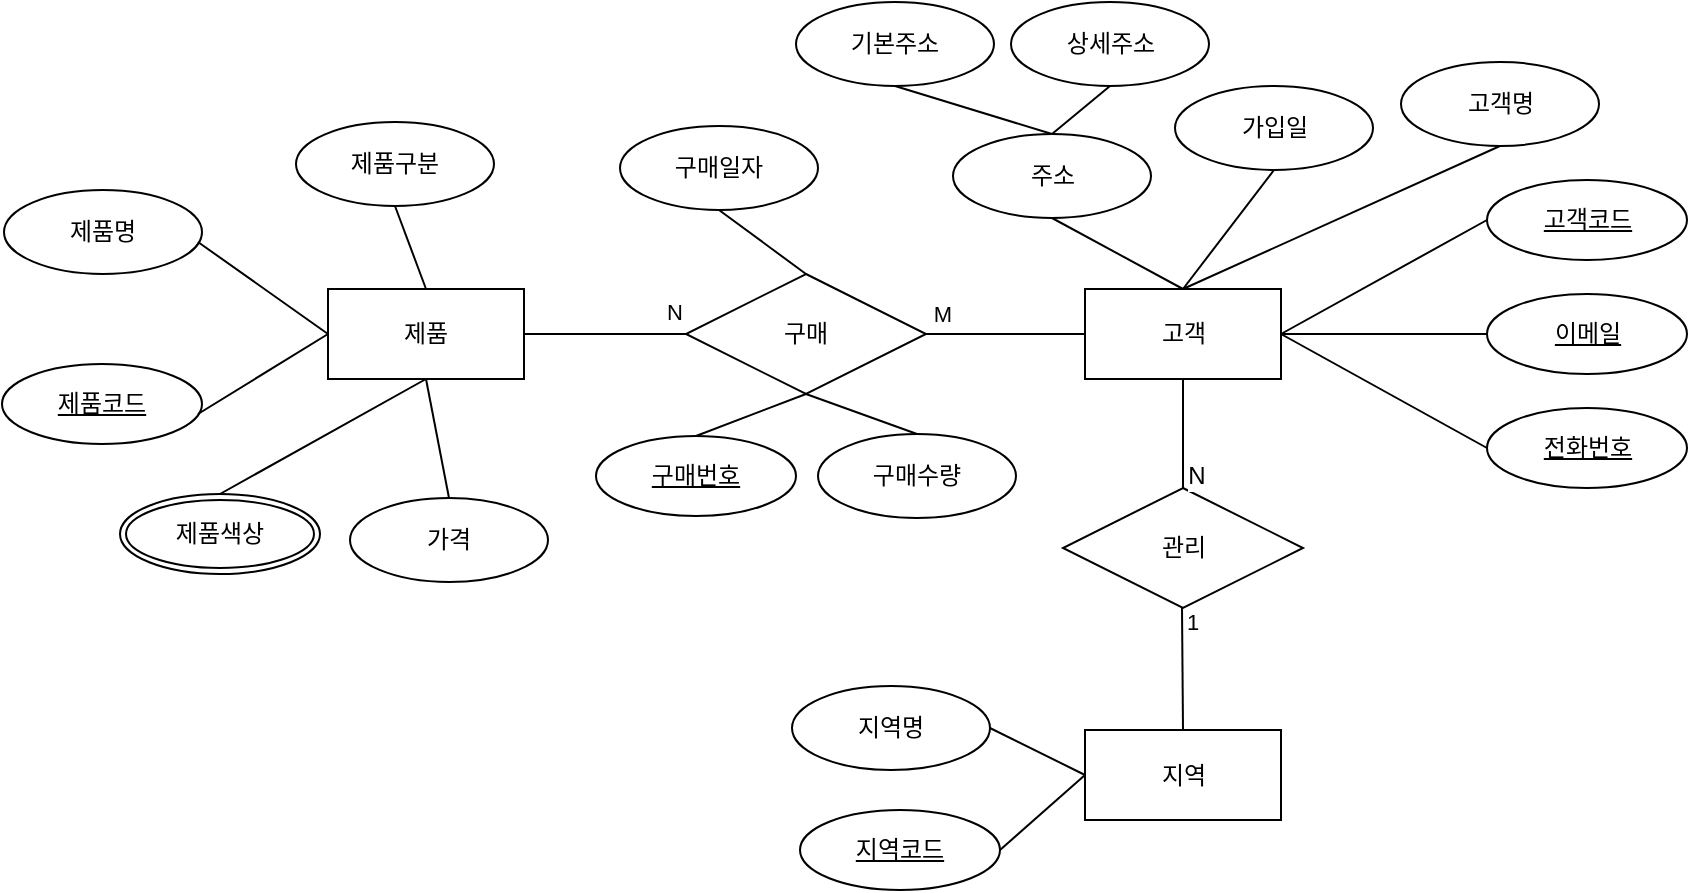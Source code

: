 <mxfile version="24.0.3" type="github">
  <diagram name="페이지-1" id="bVwKme7671T3SDIS964Z">
    <mxGraphModel dx="1905" dy="1344" grid="0" gridSize="10" guides="1" tooltips="1" connect="1" arrows="1" fold="1" page="0" pageScale="1" pageWidth="827" pageHeight="1169" math="0" shadow="0">
      <root>
        <mxCell id="0" />
        <mxCell id="1" parent="0" />
        <mxCell id="n4jW_Q1CBhHd4h7Z5beU-3" value="고객" style="whiteSpace=wrap;html=1;align=center;" parent="1" vertex="1">
          <mxGeometry x="-62.5" y="-610.5" width="98" height="45" as="geometry" />
        </mxCell>
        <mxCell id="n4jW_Q1CBhHd4h7Z5beU-4" value="고객명" style="ellipse;whiteSpace=wrap;html=1;align=center;" parent="1" vertex="1">
          <mxGeometry x="95.5" y="-724" width="99" height="42" as="geometry" />
        </mxCell>
        <mxCell id="n4jW_Q1CBhHd4h7Z5beU-5" value="" style="endArrow=none;html=1;rounded=0;fontSize=12;startSize=8;endSize=8;curved=1;exitX=0.5;exitY=1;exitDx=0;exitDy=0;entryX=0.5;entryY=0;entryDx=0;entryDy=0;" parent="1" source="n4jW_Q1CBhHd4h7Z5beU-4" target="n4jW_Q1CBhHd4h7Z5beU-3" edge="1">
          <mxGeometry relative="1" as="geometry">
            <mxPoint x="143.5" y="-678" as="sourcePoint" />
            <mxPoint x="-16" y="-610" as="targetPoint" />
          </mxGeometry>
        </mxCell>
        <mxCell id="n4jW_Q1CBhHd4h7Z5beU-6" value="전화번호" style="ellipse;whiteSpace=wrap;html=1;align=center;fontStyle=4;" parent="1" vertex="1">
          <mxGeometry x="138.5" y="-551" width="100" height="40" as="geometry" />
        </mxCell>
        <mxCell id="n4jW_Q1CBhHd4h7Z5beU-7" value="" style="endArrow=none;html=1;rounded=0;fontSize=12;startSize=8;endSize=8;curved=1;exitX=0;exitY=0.5;exitDx=0;exitDy=0;entryX=1;entryY=0.5;entryDx=0;entryDy=0;" parent="1" source="n4jW_Q1CBhHd4h7Z5beU-6" target="n4jW_Q1CBhHd4h7Z5beU-3" edge="1">
          <mxGeometry relative="1" as="geometry">
            <mxPoint x="-133.5" y="-579" as="sourcePoint" />
            <mxPoint x="-52.5" y="-578" as="targetPoint" />
          </mxGeometry>
        </mxCell>
        <mxCell id="n4jW_Q1CBhHd4h7Z5beU-8" value="이메일" style="ellipse;whiteSpace=wrap;html=1;align=center;fontStyle=4;" parent="1" vertex="1">
          <mxGeometry x="138.5" y="-608" width="100" height="40" as="geometry" />
        </mxCell>
        <mxCell id="n4jW_Q1CBhHd4h7Z5beU-9" value="" style="endArrow=none;html=1;rounded=0;fontSize=12;startSize=8;endSize=8;curved=1;exitX=0;exitY=0.5;exitDx=0;exitDy=0;entryX=1;entryY=0.5;entryDx=0;entryDy=0;" parent="1" source="n4jW_Q1CBhHd4h7Z5beU-8" target="n4jW_Q1CBhHd4h7Z5beU-3" edge="1">
          <mxGeometry relative="1" as="geometry">
            <mxPoint x="-112.5" y="-515" as="sourcePoint" />
            <mxPoint x="-16.5" y="-565" as="targetPoint" />
          </mxGeometry>
        </mxCell>
        <mxCell id="n4jW_Q1CBhHd4h7Z5beU-10" value="고객코드" style="ellipse;whiteSpace=wrap;html=1;align=center;fontStyle=4;" parent="1" vertex="1">
          <mxGeometry x="138.5" y="-665" width="100" height="40" as="geometry" />
        </mxCell>
        <mxCell id="n4jW_Q1CBhHd4h7Z5beU-11" value="" style="endArrow=none;html=1;rounded=0;fontSize=12;startSize=8;endSize=8;curved=1;entryX=1;entryY=0.5;entryDx=0;entryDy=0;exitX=0;exitY=0.5;exitDx=0;exitDy=0;" parent="1" source="n4jW_Q1CBhHd4h7Z5beU-10" target="n4jW_Q1CBhHd4h7Z5beU-3" edge="1">
          <mxGeometry relative="1" as="geometry">
            <mxPoint x="143.5" y="-629" as="sourcePoint" />
            <mxPoint x="-3.5" y="-555" as="targetPoint" />
          </mxGeometry>
        </mxCell>
        <mxCell id="n4jW_Q1CBhHd4h7Z5beU-12" value="주소" style="ellipse;whiteSpace=wrap;html=1;align=center;" parent="1" vertex="1">
          <mxGeometry x="-128.5" y="-688" width="99" height="42" as="geometry" />
        </mxCell>
        <mxCell id="n4jW_Q1CBhHd4h7Z5beU-13" value="기본주소" style="ellipse;whiteSpace=wrap;html=1;align=center;" parent="1" vertex="1">
          <mxGeometry x="-207" y="-754" width="99" height="42" as="geometry" />
        </mxCell>
        <mxCell id="n4jW_Q1CBhHd4h7Z5beU-14" value="상세주소" style="ellipse;whiteSpace=wrap;html=1;align=center;" parent="1" vertex="1">
          <mxGeometry x="-99.5" y="-754" width="99" height="42" as="geometry" />
        </mxCell>
        <mxCell id="n4jW_Q1CBhHd4h7Z5beU-15" value="" style="endArrow=none;html=1;rounded=0;fontSize=12;startSize=8;endSize=8;curved=1;exitX=0.5;exitY=1;exitDx=0;exitDy=0;entryX=0.5;entryY=0;entryDx=0;entryDy=0;" parent="1" source="n4jW_Q1CBhHd4h7Z5beU-13" target="n4jW_Q1CBhHd4h7Z5beU-12" edge="1">
          <mxGeometry relative="1" as="geometry">
            <mxPoint x="-165" y="-707" as="sourcePoint" />
            <mxPoint x="-86" y="-725" as="targetPoint" />
          </mxGeometry>
        </mxCell>
        <mxCell id="n4jW_Q1CBhHd4h7Z5beU-16" value="" style="endArrow=none;html=1;rounded=0;fontSize=12;startSize=8;endSize=8;curved=1;exitX=0.5;exitY=1;exitDx=0;exitDy=0;entryX=0.5;entryY=0;entryDx=0;entryDy=0;" parent="1" source="n4jW_Q1CBhHd4h7Z5beU-14" target="n4jW_Q1CBhHd4h7Z5beU-12" edge="1">
          <mxGeometry relative="1" as="geometry">
            <mxPoint x="-118.5" y="-738" as="sourcePoint" />
            <mxPoint x="-67.5" y="-710" as="targetPoint" />
          </mxGeometry>
        </mxCell>
        <mxCell id="n4jW_Q1CBhHd4h7Z5beU-17" value="" style="endArrow=none;html=1;rounded=0;fontSize=12;startSize=8;endSize=8;curved=1;exitX=0.5;exitY=0;exitDx=0;exitDy=0;entryX=0.5;entryY=1;entryDx=0;entryDy=0;" parent="1" source="n4jW_Q1CBhHd4h7Z5beU-3" target="n4jW_Q1CBhHd4h7Z5beU-12" edge="1">
          <mxGeometry relative="1" as="geometry">
            <mxPoint x="-32.5" y="-662" as="sourcePoint" />
            <mxPoint x="-104.5" y="-634" as="targetPoint" />
          </mxGeometry>
        </mxCell>
        <mxCell id="n4jW_Q1CBhHd4h7Z5beU-18" value="가입일" style="ellipse;whiteSpace=wrap;html=1;align=center;" parent="1" vertex="1">
          <mxGeometry x="-17.5" y="-712" width="99" height="42" as="geometry" />
        </mxCell>
        <mxCell id="n4jW_Q1CBhHd4h7Z5beU-19" value="" style="endArrow=none;html=1;rounded=0;fontSize=12;startSize=8;endSize=8;curved=1;exitX=0.5;exitY=1;exitDx=0;exitDy=0;entryX=0.5;entryY=0;entryDx=0;entryDy=0;" parent="1" source="n4jW_Q1CBhHd4h7Z5beU-18" target="n4jW_Q1CBhHd4h7Z5beU-3" edge="1">
          <mxGeometry relative="1" as="geometry">
            <mxPoint x="53.5" y="-655" as="sourcePoint" />
            <mxPoint x="24.5" y="-631" as="targetPoint" />
          </mxGeometry>
        </mxCell>
        <mxCell id="n4jW_Q1CBhHd4h7Z5beU-23" value="지역" style="whiteSpace=wrap;html=1;align=center;" parent="1" vertex="1">
          <mxGeometry x="-62.5" y="-390" width="98" height="45" as="geometry" />
        </mxCell>
        <mxCell id="n4jW_Q1CBhHd4h7Z5beU-24" value="지역코드" style="ellipse;whiteSpace=wrap;html=1;align=center;fontStyle=4;" parent="1" vertex="1">
          <mxGeometry x="-205" y="-350" width="100" height="40" as="geometry" />
        </mxCell>
        <mxCell id="n4jW_Q1CBhHd4h7Z5beU-25" value="지역명" style="ellipse;whiteSpace=wrap;html=1;align=center;" parent="1" vertex="1">
          <mxGeometry x="-209" y="-412" width="99" height="42" as="geometry" />
        </mxCell>
        <mxCell id="n4jW_Q1CBhHd4h7Z5beU-27" value="" style="endArrow=none;html=1;rounded=0;fontSize=12;startSize=8;endSize=8;curved=1;exitX=0;exitY=0.5;exitDx=0;exitDy=0;entryX=1;entryY=0.5;entryDx=0;entryDy=0;" parent="1" source="n4jW_Q1CBhHd4h7Z5beU-23" target="n4jW_Q1CBhHd4h7Z5beU-25" edge="1">
          <mxGeometry relative="1" as="geometry">
            <mxPoint x="-77.5" y="-385" as="sourcePoint" />
            <mxPoint x="-112.5" y="-411" as="targetPoint" />
          </mxGeometry>
        </mxCell>
        <mxCell id="n4jW_Q1CBhHd4h7Z5beU-28" value="" style="endArrow=none;html=1;rounded=0;fontSize=12;startSize=8;endSize=8;curved=1;exitX=0;exitY=0.5;exitDx=0;exitDy=0;entryX=1;entryY=0.5;entryDx=0;entryDy=0;" parent="1" source="n4jW_Q1CBhHd4h7Z5beU-23" target="n4jW_Q1CBhHd4h7Z5beU-24" edge="1">
          <mxGeometry relative="1" as="geometry">
            <mxPoint x="-67.5" y="-375" as="sourcePoint" />
            <mxPoint x="-91" y="-316" as="targetPoint" />
          </mxGeometry>
        </mxCell>
        <mxCell id="n4jW_Q1CBhHd4h7Z5beU-29" value="제품" style="whiteSpace=wrap;html=1;align=center;" parent="1" vertex="1">
          <mxGeometry x="-441" y="-610.5" width="98" height="45" as="geometry" />
        </mxCell>
        <mxCell id="n4jW_Q1CBhHd4h7Z5beU-30" value="제품코드" style="ellipse;whiteSpace=wrap;html=1;align=center;fontStyle=4;" parent="1" vertex="1">
          <mxGeometry x="-604" y="-573" width="100" height="40" as="geometry" />
        </mxCell>
        <mxCell id="n4jW_Q1CBhHd4h7Z5beU-31" value="제품명" style="ellipse;whiteSpace=wrap;html=1;align=center;" parent="1" vertex="1">
          <mxGeometry x="-603" y="-660" width="99" height="42" as="geometry" />
        </mxCell>
        <mxCell id="n4jW_Q1CBhHd4h7Z5beU-32" value="" style="endArrow=none;html=1;rounded=0;fontSize=12;startSize=8;endSize=8;curved=1;exitX=0;exitY=0.5;exitDx=0;exitDy=0;entryX=1;entryY=0.5;entryDx=0;entryDy=0;" parent="1" source="n4jW_Q1CBhHd4h7Z5beU-29" edge="1">
          <mxGeometry relative="1" as="geometry">
            <mxPoint x="-471" y="-608" as="sourcePoint" />
            <mxPoint x="-506" y="-634" as="targetPoint" />
          </mxGeometry>
        </mxCell>
        <mxCell id="n4jW_Q1CBhHd4h7Z5beU-33" value="" style="endArrow=none;html=1;rounded=0;fontSize=12;startSize=8;endSize=8;curved=1;exitX=0;exitY=0.5;exitDx=0;exitDy=0;entryX=1;entryY=0.5;entryDx=0;entryDy=0;" parent="1" source="n4jW_Q1CBhHd4h7Z5beU-29" edge="1">
          <mxGeometry relative="1" as="geometry">
            <mxPoint x="-461" y="-598" as="sourcePoint" />
            <mxPoint x="-506" y="-548" as="targetPoint" />
          </mxGeometry>
        </mxCell>
        <mxCell id="n4jW_Q1CBhHd4h7Z5beU-34" value="제품색상" style="ellipse;shape=doubleEllipse;margin=3;whiteSpace=wrap;html=1;align=center;" parent="1" vertex="1">
          <mxGeometry x="-545" y="-508" width="100" height="40" as="geometry" />
        </mxCell>
        <mxCell id="n4jW_Q1CBhHd4h7Z5beU-35" value="제품구분" style="ellipse;whiteSpace=wrap;html=1;align=center;" parent="1" vertex="1">
          <mxGeometry x="-457" y="-694" width="99" height="42" as="geometry" />
        </mxCell>
        <mxCell id="n4jW_Q1CBhHd4h7Z5beU-36" value="가격" style="ellipse;whiteSpace=wrap;html=1;align=center;" parent="1" vertex="1">
          <mxGeometry x="-430" y="-506" width="99" height="42" as="geometry" />
        </mxCell>
        <mxCell id="n4jW_Q1CBhHd4h7Z5beU-37" value="" style="endArrow=none;html=1;rounded=0;fontSize=12;startSize=8;endSize=8;curved=1;exitX=0.5;exitY=0;exitDx=0;exitDy=0;entryX=0.5;entryY=1;entryDx=0;entryDy=0;" parent="1" source="n4jW_Q1CBhHd4h7Z5beU-29" target="n4jW_Q1CBhHd4h7Z5beU-35" edge="1">
          <mxGeometry relative="1" as="geometry">
            <mxPoint x="-446" y="-580" as="sourcePoint" />
            <mxPoint x="-496" y="-624" as="targetPoint" />
          </mxGeometry>
        </mxCell>
        <mxCell id="n4jW_Q1CBhHd4h7Z5beU-38" value="" style="endArrow=none;html=1;rounded=0;fontSize=12;startSize=8;endSize=8;curved=1;exitX=0.5;exitY=1;exitDx=0;exitDy=0;entryX=0.5;entryY=0;entryDx=0;entryDy=0;" parent="1" source="n4jW_Q1CBhHd4h7Z5beU-29" target="n4jW_Q1CBhHd4h7Z5beU-34" edge="1">
          <mxGeometry relative="1" as="geometry">
            <mxPoint x="-397" y="-603" as="sourcePoint" />
            <mxPoint x="-397" y="-642" as="targetPoint" />
          </mxGeometry>
        </mxCell>
        <mxCell id="n4jW_Q1CBhHd4h7Z5beU-39" value="" style="endArrow=none;html=1;rounded=0;fontSize=12;startSize=8;endSize=8;curved=1;exitX=0.5;exitY=1;exitDx=0;exitDy=0;entryX=0.5;entryY=0;entryDx=0;entryDy=0;" parent="1" source="n4jW_Q1CBhHd4h7Z5beU-29" target="n4jW_Q1CBhHd4h7Z5beU-36" edge="1">
          <mxGeometry relative="1" as="geometry">
            <mxPoint x="-348" y="-580" as="sourcePoint" />
            <mxPoint x="-309" y="-625" as="targetPoint" />
          </mxGeometry>
        </mxCell>
        <mxCell id="2OlqASQ3PrbHYTc9t8N2-2" value="관리" style="shape=rhombus;perimeter=rhombusPerimeter;whiteSpace=wrap;html=1;align=center;" vertex="1" parent="1">
          <mxGeometry x="-73.5" y="-511" width="120" height="60" as="geometry" />
        </mxCell>
        <mxCell id="2OlqASQ3PrbHYTc9t8N2-3" value="N" style="endArrow=none;html=1;rounded=0;fontSize=12;startSize=8;endSize=8;curved=1;exitX=0.5;exitY=0;exitDx=0;exitDy=0;entryX=0.5;entryY=1;entryDx=0;entryDy=0;" edge="1" parent="1" source="2OlqASQ3PrbHYTc9t8N2-2" target="n4jW_Q1CBhHd4h7Z5beU-3">
          <mxGeometry x="-0.78" y="-6" relative="1" as="geometry">
            <mxPoint x="148.5" y="-521" as="sourcePoint" />
            <mxPoint x="45.5" y="-578" as="targetPoint" />
            <mxPoint as="offset" />
          </mxGeometry>
        </mxCell>
        <mxCell id="2OlqASQ3PrbHYTc9t8N2-4" value="" style="endArrow=none;html=1;rounded=0;fontSize=12;startSize=8;endSize=8;curved=1;exitX=0.5;exitY=0;exitDx=0;exitDy=0;entryX=0.5;entryY=1;entryDx=0;entryDy=0;" edge="1" parent="1" source="n4jW_Q1CBhHd4h7Z5beU-23">
          <mxGeometry relative="1" as="geometry">
            <mxPoint x="-14" y="-397" as="sourcePoint" />
            <mxPoint x="-14" y="-451" as="targetPoint" />
          </mxGeometry>
        </mxCell>
        <mxCell id="2OlqASQ3PrbHYTc9t8N2-5" value="1" style="edgeLabel;html=1;align=center;verticalAlign=middle;resizable=0;points=[];" vertex="1" connectable="0" parent="2OlqASQ3PrbHYTc9t8N2-4">
          <mxGeometry x="0.18" y="-3" relative="1" as="geometry">
            <mxPoint x="2" y="-18" as="offset" />
          </mxGeometry>
        </mxCell>
        <mxCell id="2OlqASQ3PrbHYTc9t8N2-6" value="구매" style="shape=rhombus;perimeter=rhombusPerimeter;whiteSpace=wrap;html=1;align=center;" vertex="1" parent="1">
          <mxGeometry x="-262" y="-618" width="120" height="60" as="geometry" />
        </mxCell>
        <mxCell id="2OlqASQ3PrbHYTc9t8N2-8" value="" style="endArrow=none;html=1;rounded=0;fontSize=12;startSize=8;endSize=8;curved=1;entryX=0;entryY=0.5;entryDx=0;entryDy=0;exitX=1;exitY=0.5;exitDx=0;exitDy=0;" edge="1" parent="1" source="n4jW_Q1CBhHd4h7Z5beU-29" target="2OlqASQ3PrbHYTc9t8N2-6">
          <mxGeometry relative="1" as="geometry">
            <mxPoint x="-333" y="-559" as="sourcePoint" />
            <mxPoint x="-292" y="-564.5" as="targetPoint" />
          </mxGeometry>
        </mxCell>
        <mxCell id="2OlqASQ3PrbHYTc9t8N2-10" value="N" style="edgeLabel;html=1;align=center;verticalAlign=middle;resizable=0;points=[];" vertex="1" connectable="0" parent="2OlqASQ3PrbHYTc9t8N2-8">
          <mxGeometry x="0.17" y="2" relative="1" as="geometry">
            <mxPoint x="27" y="-9" as="offset" />
          </mxGeometry>
        </mxCell>
        <mxCell id="2OlqASQ3PrbHYTc9t8N2-9" value="" style="endArrow=none;html=1;rounded=0;fontSize=12;startSize=8;endSize=8;curved=1;exitX=1;exitY=0.5;exitDx=0;exitDy=0;entryX=0;entryY=0.5;entryDx=0;entryDy=0;" edge="1" parent="1" source="2OlqASQ3PrbHYTc9t8N2-6" target="n4jW_Q1CBhHd4h7Z5beU-3">
          <mxGeometry relative="1" as="geometry">
            <mxPoint x="-143" y="-627.5" as="sourcePoint" />
            <mxPoint x="-116" y="-565.5" as="targetPoint" />
          </mxGeometry>
        </mxCell>
        <mxCell id="2OlqASQ3PrbHYTc9t8N2-11" value="M" style="edgeLabel;html=1;align=center;verticalAlign=middle;resizable=0;points=[];" vertex="1" connectable="0" parent="2OlqASQ3PrbHYTc9t8N2-9">
          <mxGeometry x="0.067" y="3" relative="1" as="geometry">
            <mxPoint x="-35" y="-7" as="offset" />
          </mxGeometry>
        </mxCell>
        <mxCell id="2OlqASQ3PrbHYTc9t8N2-13" value="구매번호" style="ellipse;whiteSpace=wrap;html=1;align=center;fontStyle=4;" vertex="1" parent="1">
          <mxGeometry x="-307" y="-537" width="100" height="40" as="geometry" />
        </mxCell>
        <mxCell id="2OlqASQ3PrbHYTc9t8N2-14" value="구매수량" style="ellipse;whiteSpace=wrap;html=1;align=center;" vertex="1" parent="1">
          <mxGeometry x="-196" y="-538" width="99" height="42" as="geometry" />
        </mxCell>
        <mxCell id="2OlqASQ3PrbHYTc9t8N2-15" value="구매일자" style="ellipse;whiteSpace=wrap;html=1;align=center;" vertex="1" parent="1">
          <mxGeometry x="-295" y="-692" width="99" height="42" as="geometry" />
        </mxCell>
        <mxCell id="2OlqASQ3PrbHYTc9t8N2-16" value="" style="endArrow=none;html=1;rounded=0;fontSize=12;startSize=8;endSize=8;curved=1;exitX=0.5;exitY=1;exitDx=0;exitDy=0;entryX=0.5;entryY=0;entryDx=0;entryDy=0;" edge="1" parent="1" source="2OlqASQ3PrbHYTc9t8N2-15" target="2OlqASQ3PrbHYTc9t8N2-6">
          <mxGeometry relative="1" as="geometry">
            <mxPoint x="-283" y="-648" as="sourcePoint" />
            <mxPoint x="-271" y="-589" as="targetPoint" />
          </mxGeometry>
        </mxCell>
        <mxCell id="2OlqASQ3PrbHYTc9t8N2-19" value="" style="endArrow=none;html=1;rounded=0;fontSize=12;startSize=8;endSize=8;curved=1;exitX=0.5;exitY=1;exitDx=0;exitDy=0;entryX=0.5;entryY=0;entryDx=0;entryDy=0;" edge="1" parent="1" source="2OlqASQ3PrbHYTc9t8N2-6" target="2OlqASQ3PrbHYTc9t8N2-13">
          <mxGeometry relative="1" as="geometry">
            <mxPoint x="-293" y="-576" as="sourcePoint" />
            <mxPoint x="-281" y="-517" as="targetPoint" />
          </mxGeometry>
        </mxCell>
        <mxCell id="2OlqASQ3PrbHYTc9t8N2-20" value="" style="endArrow=none;html=1;rounded=0;fontSize=12;startSize=8;endSize=8;curved=1;exitX=0.5;exitY=0;exitDx=0;exitDy=0;entryX=0.5;entryY=1;entryDx=0;entryDy=0;" edge="1" parent="1" source="2OlqASQ3PrbHYTc9t8N2-14" target="2OlqASQ3PrbHYTc9t8N2-6">
          <mxGeometry relative="1" as="geometry">
            <mxPoint x="-192" y="-548" as="sourcePoint" />
            <mxPoint x="-247" y="-527" as="targetPoint" />
          </mxGeometry>
        </mxCell>
      </root>
    </mxGraphModel>
  </diagram>
</mxfile>
